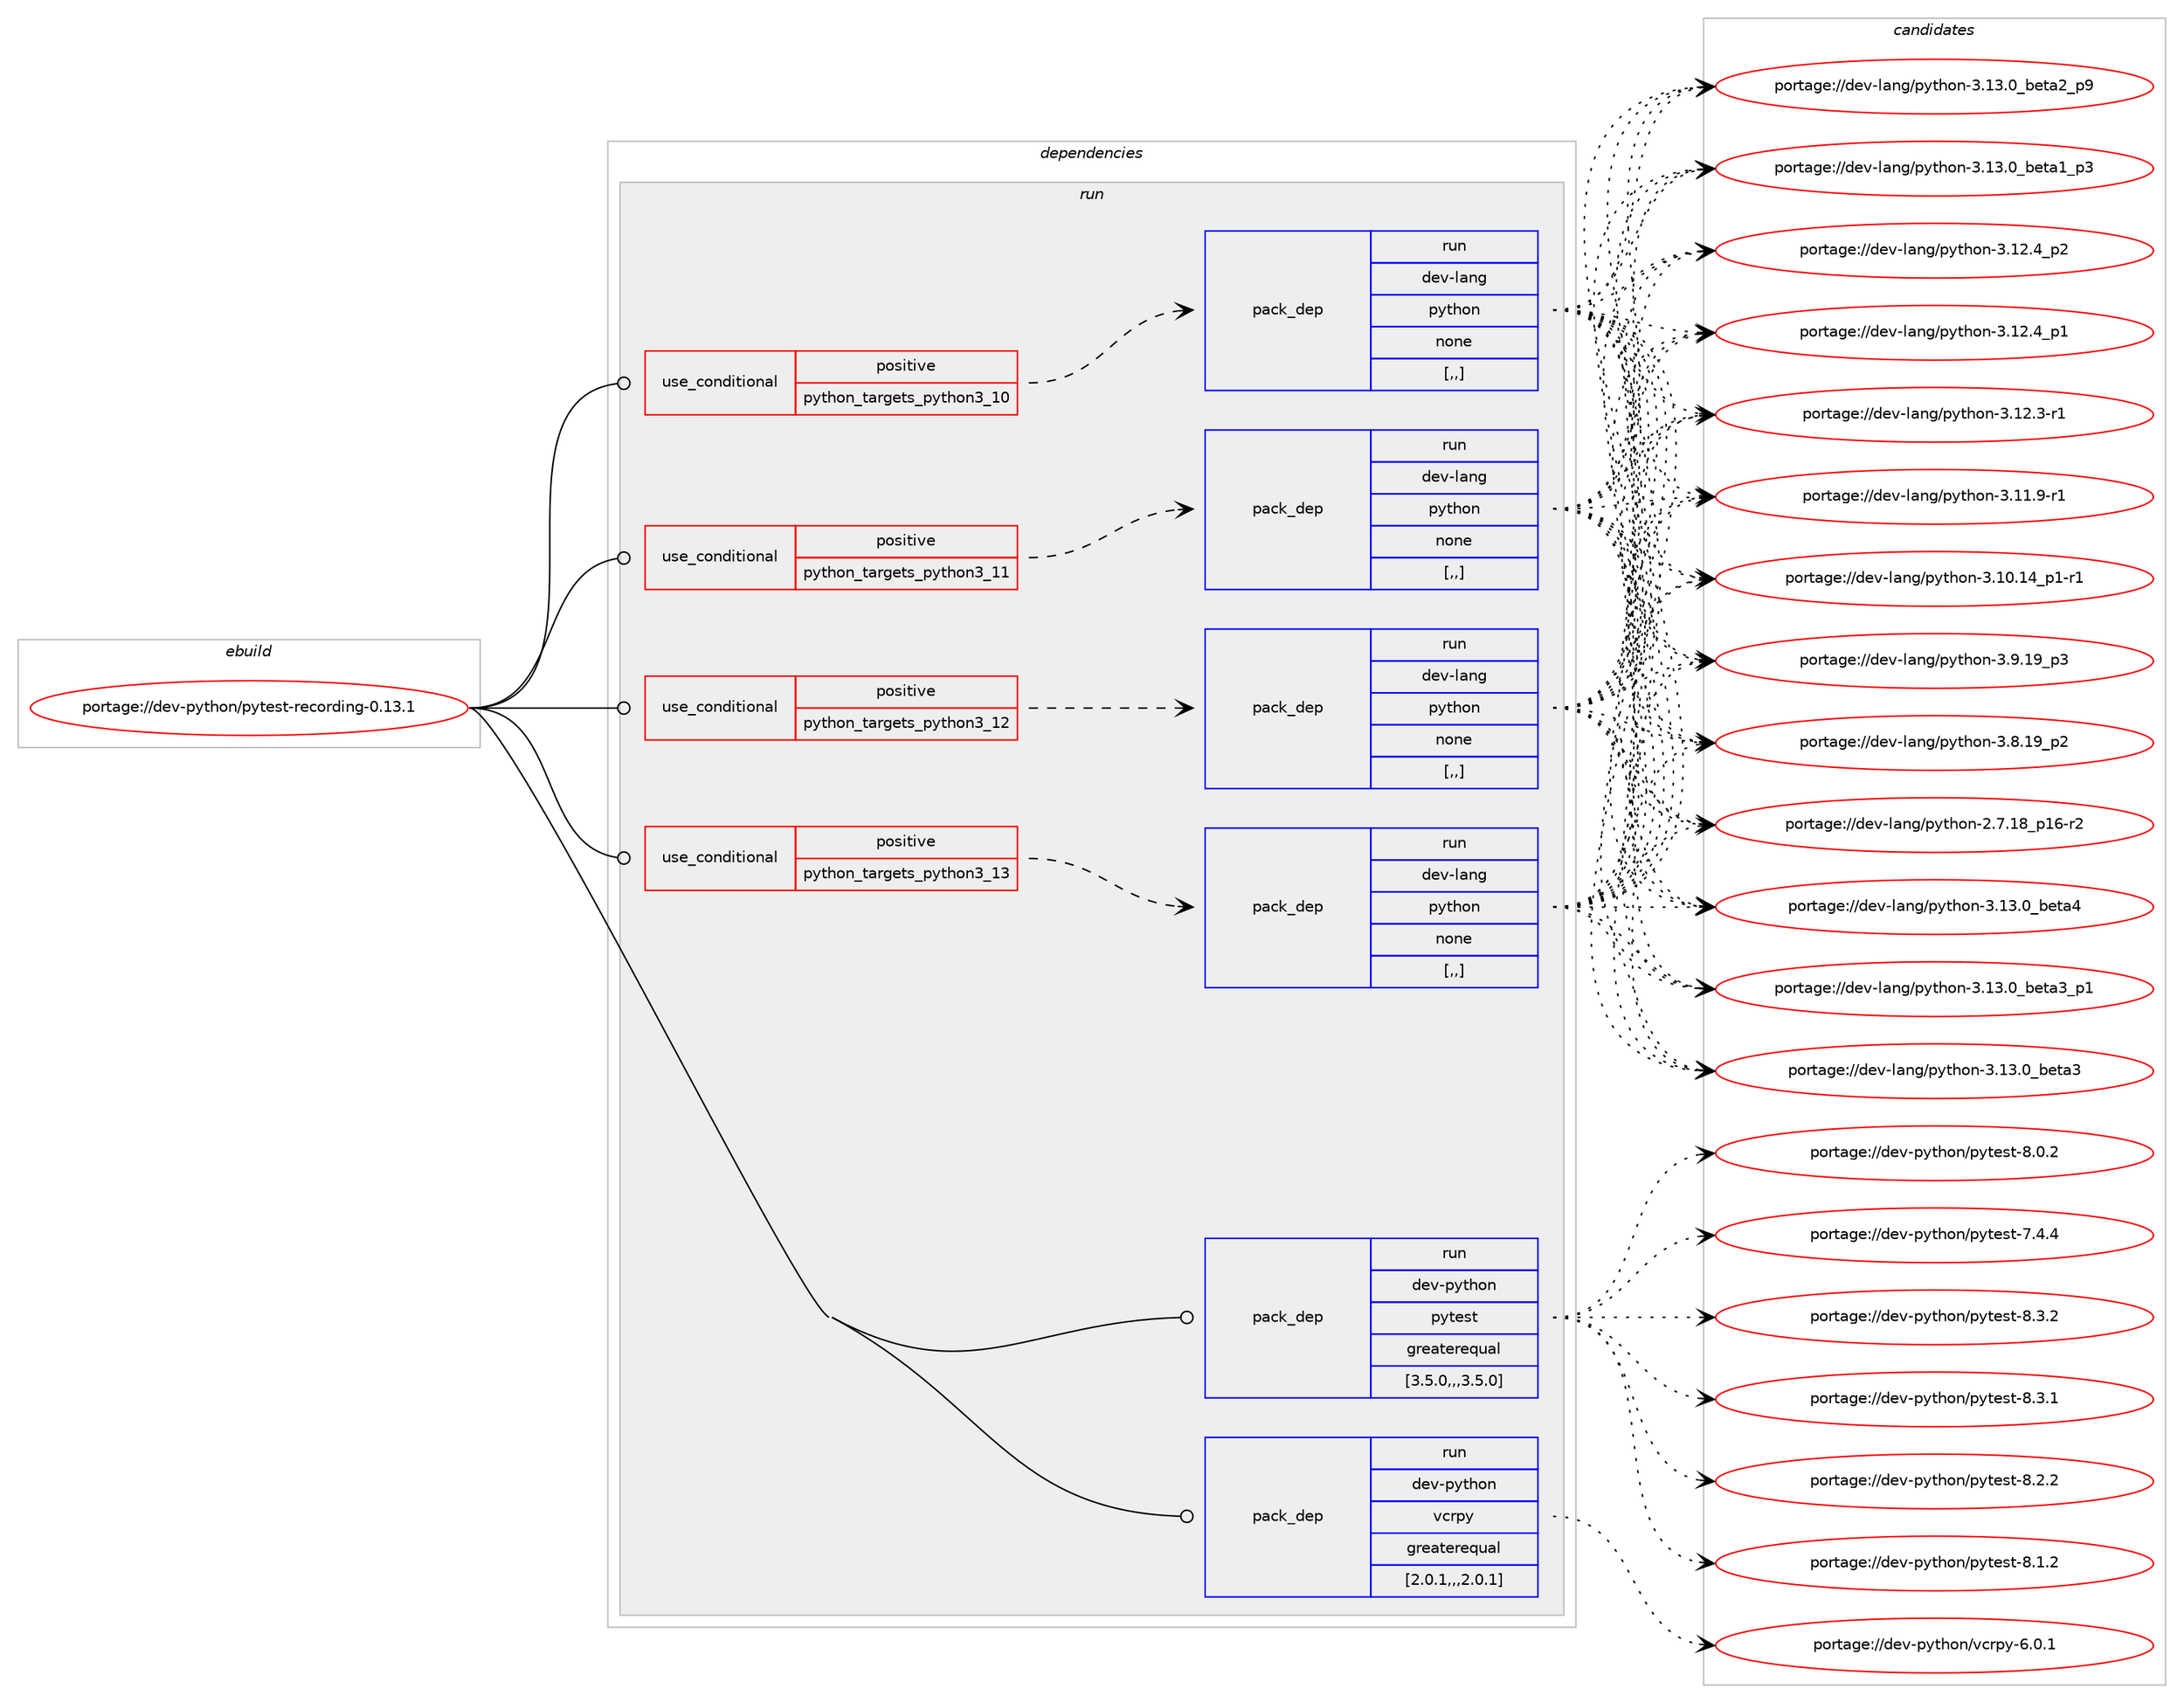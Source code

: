 digraph prolog {

# *************
# Graph options
# *************

newrank=true;
concentrate=true;
compound=true;
graph [rankdir=LR,fontname=Helvetica,fontsize=10,ranksep=1.5];#, ranksep=2.5, nodesep=0.2];
edge  [arrowhead=vee];
node  [fontname=Helvetica,fontsize=10];

# **********
# The ebuild
# **********

subgraph cluster_leftcol {
color=gray;
label=<<i>ebuild</i>>;
id [label="portage://dev-python/pytest-recording-0.13.1", color=red, width=4, href="../dev-python/pytest-recording-0.13.1.svg"];
}

# ****************
# The dependencies
# ****************

subgraph cluster_midcol {
color=gray;
label=<<i>dependencies</i>>;
subgraph cluster_compile {
fillcolor="#eeeeee";
style=filled;
label=<<i>compile</i>>;
}
subgraph cluster_compileandrun {
fillcolor="#eeeeee";
style=filled;
label=<<i>compile and run</i>>;
}
subgraph cluster_run {
fillcolor="#eeeeee";
style=filled;
label=<<i>run</i>>;
subgraph cond38090 {
dependency159617 [label=<<TABLE BORDER="0" CELLBORDER="1" CELLSPACING="0" CELLPADDING="4"><TR><TD ROWSPAN="3" CELLPADDING="10">use_conditional</TD></TR><TR><TD>positive</TD></TR><TR><TD>python_targets_python3_10</TD></TR></TABLE>>, shape=none, color=red];
subgraph pack120257 {
dependency159618 [label=<<TABLE BORDER="0" CELLBORDER="1" CELLSPACING="0" CELLPADDING="4" WIDTH="220"><TR><TD ROWSPAN="6" CELLPADDING="30">pack_dep</TD></TR><TR><TD WIDTH="110">run</TD></TR><TR><TD>dev-lang</TD></TR><TR><TD>python</TD></TR><TR><TD>none</TD></TR><TR><TD>[,,]</TD></TR></TABLE>>, shape=none, color=blue];
}
dependency159617:e -> dependency159618:w [weight=20,style="dashed",arrowhead="vee"];
}
id:e -> dependency159617:w [weight=20,style="solid",arrowhead="odot"];
subgraph cond38091 {
dependency159619 [label=<<TABLE BORDER="0" CELLBORDER="1" CELLSPACING="0" CELLPADDING="4"><TR><TD ROWSPAN="3" CELLPADDING="10">use_conditional</TD></TR><TR><TD>positive</TD></TR><TR><TD>python_targets_python3_11</TD></TR></TABLE>>, shape=none, color=red];
subgraph pack120258 {
dependency159620 [label=<<TABLE BORDER="0" CELLBORDER="1" CELLSPACING="0" CELLPADDING="4" WIDTH="220"><TR><TD ROWSPAN="6" CELLPADDING="30">pack_dep</TD></TR><TR><TD WIDTH="110">run</TD></TR><TR><TD>dev-lang</TD></TR><TR><TD>python</TD></TR><TR><TD>none</TD></TR><TR><TD>[,,]</TD></TR></TABLE>>, shape=none, color=blue];
}
dependency159619:e -> dependency159620:w [weight=20,style="dashed",arrowhead="vee"];
}
id:e -> dependency159619:w [weight=20,style="solid",arrowhead="odot"];
subgraph cond38092 {
dependency159621 [label=<<TABLE BORDER="0" CELLBORDER="1" CELLSPACING="0" CELLPADDING="4"><TR><TD ROWSPAN="3" CELLPADDING="10">use_conditional</TD></TR><TR><TD>positive</TD></TR><TR><TD>python_targets_python3_12</TD></TR></TABLE>>, shape=none, color=red];
subgraph pack120259 {
dependency159622 [label=<<TABLE BORDER="0" CELLBORDER="1" CELLSPACING="0" CELLPADDING="4" WIDTH="220"><TR><TD ROWSPAN="6" CELLPADDING="30">pack_dep</TD></TR><TR><TD WIDTH="110">run</TD></TR><TR><TD>dev-lang</TD></TR><TR><TD>python</TD></TR><TR><TD>none</TD></TR><TR><TD>[,,]</TD></TR></TABLE>>, shape=none, color=blue];
}
dependency159621:e -> dependency159622:w [weight=20,style="dashed",arrowhead="vee"];
}
id:e -> dependency159621:w [weight=20,style="solid",arrowhead="odot"];
subgraph cond38093 {
dependency159623 [label=<<TABLE BORDER="0" CELLBORDER="1" CELLSPACING="0" CELLPADDING="4"><TR><TD ROWSPAN="3" CELLPADDING="10">use_conditional</TD></TR><TR><TD>positive</TD></TR><TR><TD>python_targets_python3_13</TD></TR></TABLE>>, shape=none, color=red];
subgraph pack120260 {
dependency159624 [label=<<TABLE BORDER="0" CELLBORDER="1" CELLSPACING="0" CELLPADDING="4" WIDTH="220"><TR><TD ROWSPAN="6" CELLPADDING="30">pack_dep</TD></TR><TR><TD WIDTH="110">run</TD></TR><TR><TD>dev-lang</TD></TR><TR><TD>python</TD></TR><TR><TD>none</TD></TR><TR><TD>[,,]</TD></TR></TABLE>>, shape=none, color=blue];
}
dependency159623:e -> dependency159624:w [weight=20,style="dashed",arrowhead="vee"];
}
id:e -> dependency159623:w [weight=20,style="solid",arrowhead="odot"];
subgraph pack120261 {
dependency159625 [label=<<TABLE BORDER="0" CELLBORDER="1" CELLSPACING="0" CELLPADDING="4" WIDTH="220"><TR><TD ROWSPAN="6" CELLPADDING="30">pack_dep</TD></TR><TR><TD WIDTH="110">run</TD></TR><TR><TD>dev-python</TD></TR><TR><TD>pytest</TD></TR><TR><TD>greaterequal</TD></TR><TR><TD>[3.5.0,,,3.5.0]</TD></TR></TABLE>>, shape=none, color=blue];
}
id:e -> dependency159625:w [weight=20,style="solid",arrowhead="odot"];
subgraph pack120262 {
dependency159626 [label=<<TABLE BORDER="0" CELLBORDER="1" CELLSPACING="0" CELLPADDING="4" WIDTH="220"><TR><TD ROWSPAN="6" CELLPADDING="30">pack_dep</TD></TR><TR><TD WIDTH="110">run</TD></TR><TR><TD>dev-python</TD></TR><TR><TD>vcrpy</TD></TR><TR><TD>greaterequal</TD></TR><TR><TD>[2.0.1,,,2.0.1]</TD></TR></TABLE>>, shape=none, color=blue];
}
id:e -> dependency159626:w [weight=20,style="solid",arrowhead="odot"];
}
}

# **************
# The candidates
# **************

subgraph cluster_choices {
rank=same;
color=gray;
label=<<i>candidates</i>>;

subgraph choice120257 {
color=black;
nodesep=1;
choice1001011184510897110103471121211161041111104551464951464895981011169752 [label="portage://dev-lang/python-3.13.0_beta4", color=red, width=4,href="../dev-lang/python-3.13.0_beta4.svg"];
choice10010111845108971101034711212111610411111045514649514648959810111697519511249 [label="portage://dev-lang/python-3.13.0_beta3_p1", color=red, width=4,href="../dev-lang/python-3.13.0_beta3_p1.svg"];
choice1001011184510897110103471121211161041111104551464951464895981011169751 [label="portage://dev-lang/python-3.13.0_beta3", color=red, width=4,href="../dev-lang/python-3.13.0_beta3.svg"];
choice10010111845108971101034711212111610411111045514649514648959810111697509511257 [label="portage://dev-lang/python-3.13.0_beta2_p9", color=red, width=4,href="../dev-lang/python-3.13.0_beta2_p9.svg"];
choice10010111845108971101034711212111610411111045514649514648959810111697499511251 [label="portage://dev-lang/python-3.13.0_beta1_p3", color=red, width=4,href="../dev-lang/python-3.13.0_beta1_p3.svg"];
choice100101118451089711010347112121116104111110455146495046529511250 [label="portage://dev-lang/python-3.12.4_p2", color=red, width=4,href="../dev-lang/python-3.12.4_p2.svg"];
choice100101118451089711010347112121116104111110455146495046529511249 [label="portage://dev-lang/python-3.12.4_p1", color=red, width=4,href="../dev-lang/python-3.12.4_p1.svg"];
choice100101118451089711010347112121116104111110455146495046514511449 [label="portage://dev-lang/python-3.12.3-r1", color=red, width=4,href="../dev-lang/python-3.12.3-r1.svg"];
choice100101118451089711010347112121116104111110455146494946574511449 [label="portage://dev-lang/python-3.11.9-r1", color=red, width=4,href="../dev-lang/python-3.11.9-r1.svg"];
choice100101118451089711010347112121116104111110455146494846495295112494511449 [label="portage://dev-lang/python-3.10.14_p1-r1", color=red, width=4,href="../dev-lang/python-3.10.14_p1-r1.svg"];
choice100101118451089711010347112121116104111110455146574649579511251 [label="portage://dev-lang/python-3.9.19_p3", color=red, width=4,href="../dev-lang/python-3.9.19_p3.svg"];
choice100101118451089711010347112121116104111110455146564649579511250 [label="portage://dev-lang/python-3.8.19_p2", color=red, width=4,href="../dev-lang/python-3.8.19_p2.svg"];
choice100101118451089711010347112121116104111110455046554649569511249544511450 [label="portage://dev-lang/python-2.7.18_p16-r2", color=red, width=4,href="../dev-lang/python-2.7.18_p16-r2.svg"];
dependency159618:e -> choice1001011184510897110103471121211161041111104551464951464895981011169752:w [style=dotted,weight="100"];
dependency159618:e -> choice10010111845108971101034711212111610411111045514649514648959810111697519511249:w [style=dotted,weight="100"];
dependency159618:e -> choice1001011184510897110103471121211161041111104551464951464895981011169751:w [style=dotted,weight="100"];
dependency159618:e -> choice10010111845108971101034711212111610411111045514649514648959810111697509511257:w [style=dotted,weight="100"];
dependency159618:e -> choice10010111845108971101034711212111610411111045514649514648959810111697499511251:w [style=dotted,weight="100"];
dependency159618:e -> choice100101118451089711010347112121116104111110455146495046529511250:w [style=dotted,weight="100"];
dependency159618:e -> choice100101118451089711010347112121116104111110455146495046529511249:w [style=dotted,weight="100"];
dependency159618:e -> choice100101118451089711010347112121116104111110455146495046514511449:w [style=dotted,weight="100"];
dependency159618:e -> choice100101118451089711010347112121116104111110455146494946574511449:w [style=dotted,weight="100"];
dependency159618:e -> choice100101118451089711010347112121116104111110455146494846495295112494511449:w [style=dotted,weight="100"];
dependency159618:e -> choice100101118451089711010347112121116104111110455146574649579511251:w [style=dotted,weight="100"];
dependency159618:e -> choice100101118451089711010347112121116104111110455146564649579511250:w [style=dotted,weight="100"];
dependency159618:e -> choice100101118451089711010347112121116104111110455046554649569511249544511450:w [style=dotted,weight="100"];
}
subgraph choice120258 {
color=black;
nodesep=1;
choice1001011184510897110103471121211161041111104551464951464895981011169752 [label="portage://dev-lang/python-3.13.0_beta4", color=red, width=4,href="../dev-lang/python-3.13.0_beta4.svg"];
choice10010111845108971101034711212111610411111045514649514648959810111697519511249 [label="portage://dev-lang/python-3.13.0_beta3_p1", color=red, width=4,href="../dev-lang/python-3.13.0_beta3_p1.svg"];
choice1001011184510897110103471121211161041111104551464951464895981011169751 [label="portage://dev-lang/python-3.13.0_beta3", color=red, width=4,href="../dev-lang/python-3.13.0_beta3.svg"];
choice10010111845108971101034711212111610411111045514649514648959810111697509511257 [label="portage://dev-lang/python-3.13.0_beta2_p9", color=red, width=4,href="../dev-lang/python-3.13.0_beta2_p9.svg"];
choice10010111845108971101034711212111610411111045514649514648959810111697499511251 [label="portage://dev-lang/python-3.13.0_beta1_p3", color=red, width=4,href="../dev-lang/python-3.13.0_beta1_p3.svg"];
choice100101118451089711010347112121116104111110455146495046529511250 [label="portage://dev-lang/python-3.12.4_p2", color=red, width=4,href="../dev-lang/python-3.12.4_p2.svg"];
choice100101118451089711010347112121116104111110455146495046529511249 [label="portage://dev-lang/python-3.12.4_p1", color=red, width=4,href="../dev-lang/python-3.12.4_p1.svg"];
choice100101118451089711010347112121116104111110455146495046514511449 [label="portage://dev-lang/python-3.12.3-r1", color=red, width=4,href="../dev-lang/python-3.12.3-r1.svg"];
choice100101118451089711010347112121116104111110455146494946574511449 [label="portage://dev-lang/python-3.11.9-r1", color=red, width=4,href="../dev-lang/python-3.11.9-r1.svg"];
choice100101118451089711010347112121116104111110455146494846495295112494511449 [label="portage://dev-lang/python-3.10.14_p1-r1", color=red, width=4,href="../dev-lang/python-3.10.14_p1-r1.svg"];
choice100101118451089711010347112121116104111110455146574649579511251 [label="portage://dev-lang/python-3.9.19_p3", color=red, width=4,href="../dev-lang/python-3.9.19_p3.svg"];
choice100101118451089711010347112121116104111110455146564649579511250 [label="portage://dev-lang/python-3.8.19_p2", color=red, width=4,href="../dev-lang/python-3.8.19_p2.svg"];
choice100101118451089711010347112121116104111110455046554649569511249544511450 [label="portage://dev-lang/python-2.7.18_p16-r2", color=red, width=4,href="../dev-lang/python-2.7.18_p16-r2.svg"];
dependency159620:e -> choice1001011184510897110103471121211161041111104551464951464895981011169752:w [style=dotted,weight="100"];
dependency159620:e -> choice10010111845108971101034711212111610411111045514649514648959810111697519511249:w [style=dotted,weight="100"];
dependency159620:e -> choice1001011184510897110103471121211161041111104551464951464895981011169751:w [style=dotted,weight="100"];
dependency159620:e -> choice10010111845108971101034711212111610411111045514649514648959810111697509511257:w [style=dotted,weight="100"];
dependency159620:e -> choice10010111845108971101034711212111610411111045514649514648959810111697499511251:w [style=dotted,weight="100"];
dependency159620:e -> choice100101118451089711010347112121116104111110455146495046529511250:w [style=dotted,weight="100"];
dependency159620:e -> choice100101118451089711010347112121116104111110455146495046529511249:w [style=dotted,weight="100"];
dependency159620:e -> choice100101118451089711010347112121116104111110455146495046514511449:w [style=dotted,weight="100"];
dependency159620:e -> choice100101118451089711010347112121116104111110455146494946574511449:w [style=dotted,weight="100"];
dependency159620:e -> choice100101118451089711010347112121116104111110455146494846495295112494511449:w [style=dotted,weight="100"];
dependency159620:e -> choice100101118451089711010347112121116104111110455146574649579511251:w [style=dotted,weight="100"];
dependency159620:e -> choice100101118451089711010347112121116104111110455146564649579511250:w [style=dotted,weight="100"];
dependency159620:e -> choice100101118451089711010347112121116104111110455046554649569511249544511450:w [style=dotted,weight="100"];
}
subgraph choice120259 {
color=black;
nodesep=1;
choice1001011184510897110103471121211161041111104551464951464895981011169752 [label="portage://dev-lang/python-3.13.0_beta4", color=red, width=4,href="../dev-lang/python-3.13.0_beta4.svg"];
choice10010111845108971101034711212111610411111045514649514648959810111697519511249 [label="portage://dev-lang/python-3.13.0_beta3_p1", color=red, width=4,href="../dev-lang/python-3.13.0_beta3_p1.svg"];
choice1001011184510897110103471121211161041111104551464951464895981011169751 [label="portage://dev-lang/python-3.13.0_beta3", color=red, width=4,href="../dev-lang/python-3.13.0_beta3.svg"];
choice10010111845108971101034711212111610411111045514649514648959810111697509511257 [label="portage://dev-lang/python-3.13.0_beta2_p9", color=red, width=4,href="../dev-lang/python-3.13.0_beta2_p9.svg"];
choice10010111845108971101034711212111610411111045514649514648959810111697499511251 [label="portage://dev-lang/python-3.13.0_beta1_p3", color=red, width=4,href="../dev-lang/python-3.13.0_beta1_p3.svg"];
choice100101118451089711010347112121116104111110455146495046529511250 [label="portage://dev-lang/python-3.12.4_p2", color=red, width=4,href="../dev-lang/python-3.12.4_p2.svg"];
choice100101118451089711010347112121116104111110455146495046529511249 [label="portage://dev-lang/python-3.12.4_p1", color=red, width=4,href="../dev-lang/python-3.12.4_p1.svg"];
choice100101118451089711010347112121116104111110455146495046514511449 [label="portage://dev-lang/python-3.12.3-r1", color=red, width=4,href="../dev-lang/python-3.12.3-r1.svg"];
choice100101118451089711010347112121116104111110455146494946574511449 [label="portage://dev-lang/python-3.11.9-r1", color=red, width=4,href="../dev-lang/python-3.11.9-r1.svg"];
choice100101118451089711010347112121116104111110455146494846495295112494511449 [label="portage://dev-lang/python-3.10.14_p1-r1", color=red, width=4,href="../dev-lang/python-3.10.14_p1-r1.svg"];
choice100101118451089711010347112121116104111110455146574649579511251 [label="portage://dev-lang/python-3.9.19_p3", color=red, width=4,href="../dev-lang/python-3.9.19_p3.svg"];
choice100101118451089711010347112121116104111110455146564649579511250 [label="portage://dev-lang/python-3.8.19_p2", color=red, width=4,href="../dev-lang/python-3.8.19_p2.svg"];
choice100101118451089711010347112121116104111110455046554649569511249544511450 [label="portage://dev-lang/python-2.7.18_p16-r2", color=red, width=4,href="../dev-lang/python-2.7.18_p16-r2.svg"];
dependency159622:e -> choice1001011184510897110103471121211161041111104551464951464895981011169752:w [style=dotted,weight="100"];
dependency159622:e -> choice10010111845108971101034711212111610411111045514649514648959810111697519511249:w [style=dotted,weight="100"];
dependency159622:e -> choice1001011184510897110103471121211161041111104551464951464895981011169751:w [style=dotted,weight="100"];
dependency159622:e -> choice10010111845108971101034711212111610411111045514649514648959810111697509511257:w [style=dotted,weight="100"];
dependency159622:e -> choice10010111845108971101034711212111610411111045514649514648959810111697499511251:w [style=dotted,weight="100"];
dependency159622:e -> choice100101118451089711010347112121116104111110455146495046529511250:w [style=dotted,weight="100"];
dependency159622:e -> choice100101118451089711010347112121116104111110455146495046529511249:w [style=dotted,weight="100"];
dependency159622:e -> choice100101118451089711010347112121116104111110455146495046514511449:w [style=dotted,weight="100"];
dependency159622:e -> choice100101118451089711010347112121116104111110455146494946574511449:w [style=dotted,weight="100"];
dependency159622:e -> choice100101118451089711010347112121116104111110455146494846495295112494511449:w [style=dotted,weight="100"];
dependency159622:e -> choice100101118451089711010347112121116104111110455146574649579511251:w [style=dotted,weight="100"];
dependency159622:e -> choice100101118451089711010347112121116104111110455146564649579511250:w [style=dotted,weight="100"];
dependency159622:e -> choice100101118451089711010347112121116104111110455046554649569511249544511450:w [style=dotted,weight="100"];
}
subgraph choice120260 {
color=black;
nodesep=1;
choice1001011184510897110103471121211161041111104551464951464895981011169752 [label="portage://dev-lang/python-3.13.0_beta4", color=red, width=4,href="../dev-lang/python-3.13.0_beta4.svg"];
choice10010111845108971101034711212111610411111045514649514648959810111697519511249 [label="portage://dev-lang/python-3.13.0_beta3_p1", color=red, width=4,href="../dev-lang/python-3.13.0_beta3_p1.svg"];
choice1001011184510897110103471121211161041111104551464951464895981011169751 [label="portage://dev-lang/python-3.13.0_beta3", color=red, width=4,href="../dev-lang/python-3.13.0_beta3.svg"];
choice10010111845108971101034711212111610411111045514649514648959810111697509511257 [label="portage://dev-lang/python-3.13.0_beta2_p9", color=red, width=4,href="../dev-lang/python-3.13.0_beta2_p9.svg"];
choice10010111845108971101034711212111610411111045514649514648959810111697499511251 [label="portage://dev-lang/python-3.13.0_beta1_p3", color=red, width=4,href="../dev-lang/python-3.13.0_beta1_p3.svg"];
choice100101118451089711010347112121116104111110455146495046529511250 [label="portage://dev-lang/python-3.12.4_p2", color=red, width=4,href="../dev-lang/python-3.12.4_p2.svg"];
choice100101118451089711010347112121116104111110455146495046529511249 [label="portage://dev-lang/python-3.12.4_p1", color=red, width=4,href="../dev-lang/python-3.12.4_p1.svg"];
choice100101118451089711010347112121116104111110455146495046514511449 [label="portage://dev-lang/python-3.12.3-r1", color=red, width=4,href="../dev-lang/python-3.12.3-r1.svg"];
choice100101118451089711010347112121116104111110455146494946574511449 [label="portage://dev-lang/python-3.11.9-r1", color=red, width=4,href="../dev-lang/python-3.11.9-r1.svg"];
choice100101118451089711010347112121116104111110455146494846495295112494511449 [label="portage://dev-lang/python-3.10.14_p1-r1", color=red, width=4,href="../dev-lang/python-3.10.14_p1-r1.svg"];
choice100101118451089711010347112121116104111110455146574649579511251 [label="portage://dev-lang/python-3.9.19_p3", color=red, width=4,href="../dev-lang/python-3.9.19_p3.svg"];
choice100101118451089711010347112121116104111110455146564649579511250 [label="portage://dev-lang/python-3.8.19_p2", color=red, width=4,href="../dev-lang/python-3.8.19_p2.svg"];
choice100101118451089711010347112121116104111110455046554649569511249544511450 [label="portage://dev-lang/python-2.7.18_p16-r2", color=red, width=4,href="../dev-lang/python-2.7.18_p16-r2.svg"];
dependency159624:e -> choice1001011184510897110103471121211161041111104551464951464895981011169752:w [style=dotted,weight="100"];
dependency159624:e -> choice10010111845108971101034711212111610411111045514649514648959810111697519511249:w [style=dotted,weight="100"];
dependency159624:e -> choice1001011184510897110103471121211161041111104551464951464895981011169751:w [style=dotted,weight="100"];
dependency159624:e -> choice10010111845108971101034711212111610411111045514649514648959810111697509511257:w [style=dotted,weight="100"];
dependency159624:e -> choice10010111845108971101034711212111610411111045514649514648959810111697499511251:w [style=dotted,weight="100"];
dependency159624:e -> choice100101118451089711010347112121116104111110455146495046529511250:w [style=dotted,weight="100"];
dependency159624:e -> choice100101118451089711010347112121116104111110455146495046529511249:w [style=dotted,weight="100"];
dependency159624:e -> choice100101118451089711010347112121116104111110455146495046514511449:w [style=dotted,weight="100"];
dependency159624:e -> choice100101118451089711010347112121116104111110455146494946574511449:w [style=dotted,weight="100"];
dependency159624:e -> choice100101118451089711010347112121116104111110455146494846495295112494511449:w [style=dotted,weight="100"];
dependency159624:e -> choice100101118451089711010347112121116104111110455146574649579511251:w [style=dotted,weight="100"];
dependency159624:e -> choice100101118451089711010347112121116104111110455146564649579511250:w [style=dotted,weight="100"];
dependency159624:e -> choice100101118451089711010347112121116104111110455046554649569511249544511450:w [style=dotted,weight="100"];
}
subgraph choice120261 {
color=black;
nodesep=1;
choice1001011184511212111610411111047112121116101115116455646514650 [label="portage://dev-python/pytest-8.3.2", color=red, width=4,href="../dev-python/pytest-8.3.2.svg"];
choice1001011184511212111610411111047112121116101115116455646514649 [label="portage://dev-python/pytest-8.3.1", color=red, width=4,href="../dev-python/pytest-8.3.1.svg"];
choice1001011184511212111610411111047112121116101115116455646504650 [label="portage://dev-python/pytest-8.2.2", color=red, width=4,href="../dev-python/pytest-8.2.2.svg"];
choice1001011184511212111610411111047112121116101115116455646494650 [label="portage://dev-python/pytest-8.1.2", color=red, width=4,href="../dev-python/pytest-8.1.2.svg"];
choice1001011184511212111610411111047112121116101115116455646484650 [label="portage://dev-python/pytest-8.0.2", color=red, width=4,href="../dev-python/pytest-8.0.2.svg"];
choice1001011184511212111610411111047112121116101115116455546524652 [label="portage://dev-python/pytest-7.4.4", color=red, width=4,href="../dev-python/pytest-7.4.4.svg"];
dependency159625:e -> choice1001011184511212111610411111047112121116101115116455646514650:w [style=dotted,weight="100"];
dependency159625:e -> choice1001011184511212111610411111047112121116101115116455646514649:w [style=dotted,weight="100"];
dependency159625:e -> choice1001011184511212111610411111047112121116101115116455646504650:w [style=dotted,weight="100"];
dependency159625:e -> choice1001011184511212111610411111047112121116101115116455646494650:w [style=dotted,weight="100"];
dependency159625:e -> choice1001011184511212111610411111047112121116101115116455646484650:w [style=dotted,weight="100"];
dependency159625:e -> choice1001011184511212111610411111047112121116101115116455546524652:w [style=dotted,weight="100"];
}
subgraph choice120262 {
color=black;
nodesep=1;
choice100101118451121211161041111104711899114112121455446484649 [label="portage://dev-python/vcrpy-6.0.1", color=red, width=4,href="../dev-python/vcrpy-6.0.1.svg"];
dependency159626:e -> choice100101118451121211161041111104711899114112121455446484649:w [style=dotted,weight="100"];
}
}

}
